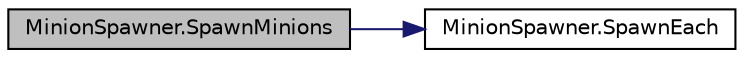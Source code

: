 digraph "MinionSpawner.SpawnMinions"
{
 // INTERACTIVE_SVG=YES
 // LATEX_PDF_SIZE
  edge [fontname="Helvetica",fontsize="10",labelfontname="Helvetica",labelfontsize="10"];
  node [fontname="Helvetica",fontsize="10",shape=record];
  rankdir="LR";
  Node1 [label="MinionSpawner.SpawnMinions",height=0.2,width=0.4,color="black", fillcolor="grey75", style="filled", fontcolor="black",tooltip=" "];
  Node1 -> Node2 [color="midnightblue",fontsize="10",style="solid",fontname="Helvetica"];
  Node2 [label="MinionSpawner.SpawnEach",height=0.2,width=0.4,color="black", fillcolor="white", style="filled",URL="$class_minion_spawner.html#ae65938a5d57ce6559c61eac8ae69b40f",tooltip=" "];
}

